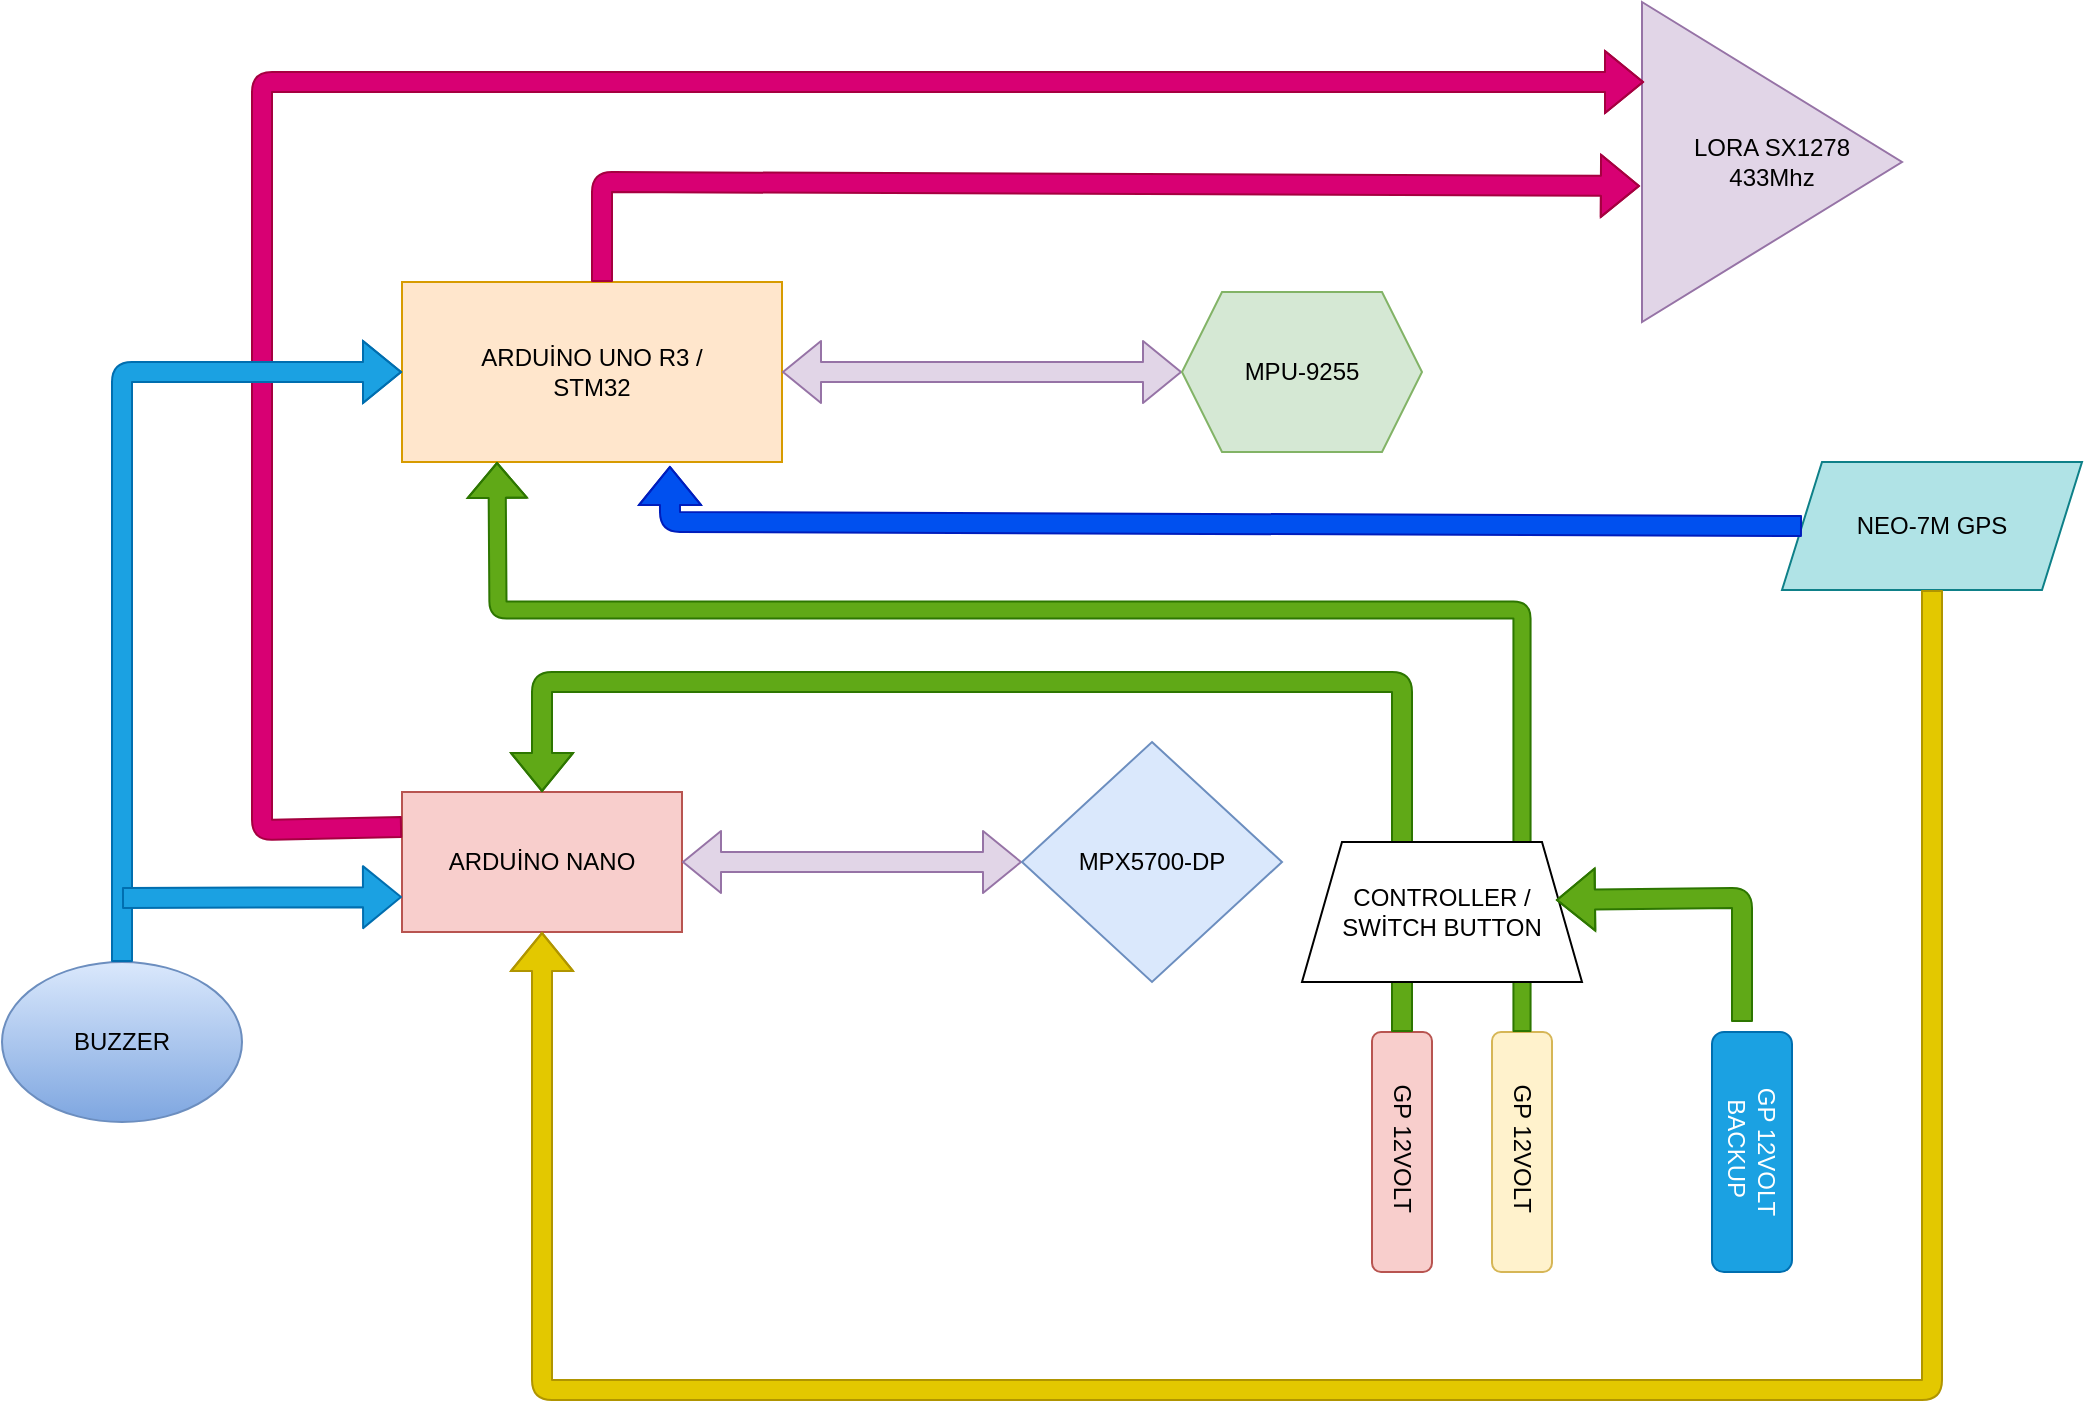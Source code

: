 <mxfile version="14.1.7" type="github">
  <diagram id="C5RBs43oDa-KdzZeNtuy" name="Page-1">
    <mxGraphModel dx="1426" dy="800" grid="1" gridSize="10" guides="1" tooltips="1" connect="1" arrows="1" fold="1" page="1" pageScale="1" pageWidth="1169" pageHeight="827" math="0" shadow="0">
      <root>
        <mxCell id="WIyWlLk6GJQsqaUBKTNV-0" />
        <mxCell id="WIyWlLk6GJQsqaUBKTNV-1" parent="WIyWlLk6GJQsqaUBKTNV-0" />
        <mxCell id="Exdp0D_Jqlo79DNGX629-0" value="ARDUİNO UNO R3 / &lt;br&gt;STM32" style="rounded=0;whiteSpace=wrap;html=1;align=center;fillColor=#ffe6cc;strokeColor=#d79b00;" parent="WIyWlLk6GJQsqaUBKTNV-1" vertex="1">
          <mxGeometry x="220" y="256" width="190" height="90" as="geometry" />
        </mxCell>
        <mxCell id="Exdp0D_Jqlo79DNGX629-1" value="" style="shape=flexArrow;endArrow=classic;startArrow=classic;html=1;fillColor=#e1d5e7;strokeColor=#9673a6;exitX=1;exitY=0.5;exitDx=0;exitDy=0;entryX=0;entryY=0.5;entryDx=0;entryDy=0;" parent="WIyWlLk6GJQsqaUBKTNV-1" source="Exdp0D_Jqlo79DNGX629-0" target="Exdp0D_Jqlo79DNGX629-2" edge="1">
          <mxGeometry width="50" height="50" relative="1" as="geometry">
            <mxPoint x="424" y="300.5" as="sourcePoint" />
            <mxPoint x="594" y="300.5" as="targetPoint" />
          </mxGeometry>
        </mxCell>
        <mxCell id="Exdp0D_Jqlo79DNGX629-2" value="MPU-9255" style="shape=hexagon;perimeter=hexagonPerimeter2;whiteSpace=wrap;html=1;fixedSize=1;fillColor=#d5e8d4;strokeColor=#82b366;" parent="WIyWlLk6GJQsqaUBKTNV-1" vertex="1">
          <mxGeometry x="610" y="261" width="120" height="80" as="geometry" />
        </mxCell>
        <mxCell id="Exdp0D_Jqlo79DNGX629-3" value="ARDUİNO NANO" style="rounded=0;whiteSpace=wrap;html=1;fillColor=#f8cecc;strokeColor=#b85450;" parent="WIyWlLk6GJQsqaUBKTNV-1" vertex="1">
          <mxGeometry x="220" y="511" width="140" height="70" as="geometry" />
        </mxCell>
        <mxCell id="Exdp0D_Jqlo79DNGX629-4" value="" style="shape=flexArrow;endArrow=classic;startArrow=classic;html=1;fillColor=#e1d5e7;strokeColor=#9673a6;exitX=1;exitY=0.5;exitDx=0;exitDy=0;entryX=0;entryY=0.5;entryDx=0;entryDy=0;" parent="WIyWlLk6GJQsqaUBKTNV-1" source="Exdp0D_Jqlo79DNGX629-3" target="Exdp0D_Jqlo79DNGX629-5" edge="1">
          <mxGeometry width="50" height="50" relative="1" as="geometry">
            <mxPoint x="380" y="546" as="sourcePoint" />
            <mxPoint x="510" y="546" as="targetPoint" />
          </mxGeometry>
        </mxCell>
        <mxCell id="Exdp0D_Jqlo79DNGX629-5" value="MPX5700-DP" style="rhombus;whiteSpace=wrap;html=1;fillColor=#dae8fc;strokeColor=#6c8ebf;" parent="WIyWlLk6GJQsqaUBKTNV-1" vertex="1">
          <mxGeometry x="530" y="486" width="130" height="120" as="geometry" />
        </mxCell>
        <mxCell id="Exdp0D_Jqlo79DNGX629-6" value="GP 12VOLT&amp;nbsp;" style="rounded=1;whiteSpace=wrap;html=1;rotation=90;fillColor=#f8cecc;strokeColor=#b85450;" parent="WIyWlLk6GJQsqaUBKTNV-1" vertex="1">
          <mxGeometry x="660" y="676" width="120" height="30" as="geometry" />
        </mxCell>
        <mxCell id="Exdp0D_Jqlo79DNGX629-7" value="GP 12VOLT BACKUP&amp;nbsp;" style="rounded=1;whiteSpace=wrap;html=1;rotation=90;fillColor=#1ba1e2;strokeColor=#006EAF;fontColor=#ffffff;" parent="WIyWlLk6GJQsqaUBKTNV-1" vertex="1">
          <mxGeometry x="835" y="671" width="120" height="40" as="geometry" />
        </mxCell>
        <mxCell id="Exdp0D_Jqlo79DNGX629-8" value="GP 12VOLT&amp;nbsp;" style="rounded=1;whiteSpace=wrap;html=1;rotation=90;fillColor=#fff2cc;strokeColor=#d6b656;" parent="WIyWlLk6GJQsqaUBKTNV-1" vertex="1">
          <mxGeometry x="720" y="676" width="120" height="30" as="geometry" />
        </mxCell>
        <mxCell id="Exdp0D_Jqlo79DNGX629-10" value="" style="shape=flexArrow;endArrow=classic;html=1;entryX=0.5;entryY=0;entryDx=0;entryDy=0;exitX=0;exitY=0.5;exitDx=0;exitDy=0;fillColor=#60a917;strokeColor=#2D7600;" parent="WIyWlLk6GJQsqaUBKTNV-1" source="Exdp0D_Jqlo79DNGX629-6" target="Exdp0D_Jqlo79DNGX629-3" edge="1">
          <mxGeometry width="50" height="50" relative="1" as="geometry">
            <mxPoint x="720" y="541" as="sourcePoint" />
            <mxPoint x="290" y="456" as="targetPoint" />
            <Array as="points">
              <mxPoint x="720" y="456" />
              <mxPoint x="290" y="456" />
            </Array>
          </mxGeometry>
        </mxCell>
        <mxCell id="Exdp0D_Jqlo79DNGX629-11" value="" style="shape=flexArrow;endArrow=classic;html=1;width=8.571;endSize=5.474;exitX=0;exitY=0.5;exitDx=0;exitDy=0;entryX=0.25;entryY=1;entryDx=0;entryDy=0;fillColor=#60a917;strokeColor=#2D7600;" parent="WIyWlLk6GJQsqaUBKTNV-1" source="Exdp0D_Jqlo79DNGX629-8" target="Exdp0D_Jqlo79DNGX629-0" edge="1">
          <mxGeometry width="50" height="50" relative="1" as="geometry">
            <mxPoint x="780" y="546" as="sourcePoint" />
            <mxPoint x="352" y="345" as="targetPoint" />
            <Array as="points">
              <mxPoint x="780" y="420" />
              <mxPoint x="268" y="420" />
            </Array>
          </mxGeometry>
        </mxCell>
        <mxCell id="Exdp0D_Jqlo79DNGX629-12" value="CONTROLLER /&lt;br&gt;SWİTCH BUTTON" style="shape=trapezoid;perimeter=trapezoidPerimeter;whiteSpace=wrap;html=1;fixedSize=1;" parent="WIyWlLk6GJQsqaUBKTNV-1" vertex="1">
          <mxGeometry x="670" y="536" width="140" height="70" as="geometry" />
        </mxCell>
        <mxCell id="Exdp0D_Jqlo79DNGX629-14" value="" style="shape=flexArrow;endArrow=classic;html=1;entryX=0.907;entryY=0.414;entryDx=0;entryDy=0;entryPerimeter=0;fillColor=#60a917;strokeColor=#2D7600;" parent="WIyWlLk6GJQsqaUBKTNV-1" target="Exdp0D_Jqlo79DNGX629-12" edge="1">
          <mxGeometry width="50" height="50" relative="1" as="geometry">
            <mxPoint x="890" y="626" as="sourcePoint" />
            <mxPoint x="890" y="556" as="targetPoint" />
            <Array as="points">
              <mxPoint x="890" y="564" />
            </Array>
          </mxGeometry>
        </mxCell>
        <mxCell id="PUYt1ISYQp2vx8AC4LFO-0" value="LORA SX1278&lt;br&gt;433Mhz" style="triangle;whiteSpace=wrap;html=1;fillColor=#e1d5e7;strokeColor=#9673a6;" parent="WIyWlLk6GJQsqaUBKTNV-1" vertex="1">
          <mxGeometry x="840" y="116" width="130" height="160" as="geometry" />
        </mxCell>
        <mxCell id="PUYt1ISYQp2vx8AC4LFO-1" value="" style="shape=flexArrow;endArrow=classic;html=1;exitX=0;exitY=0.25;exitDx=0;exitDy=0;fillColor=#d80073;strokeColor=#A50040;" parent="WIyWlLk6GJQsqaUBKTNV-1" source="Exdp0D_Jqlo79DNGX629-3" edge="1">
          <mxGeometry width="50" height="50" relative="1" as="geometry">
            <mxPoint x="270" y="596" as="sourcePoint" />
            <mxPoint x="841" y="156" as="targetPoint" />
            <Array as="points">
              <mxPoint x="150" y="530" />
              <mxPoint x="150" y="156" />
              <mxPoint x="590" y="156" />
              <mxPoint x="820" y="156" />
            </Array>
          </mxGeometry>
        </mxCell>
        <mxCell id="PUYt1ISYQp2vx8AC4LFO-2" value="" style="shape=flexArrow;endArrow=classic;html=1;entryX=-0.008;entryY=0.575;entryDx=0;entryDy=0;entryPerimeter=0;fillColor=#d80073;strokeColor=#A50040;" parent="WIyWlLk6GJQsqaUBKTNV-1" target="PUYt1ISYQp2vx8AC4LFO-0" edge="1">
          <mxGeometry width="50" height="50" relative="1" as="geometry">
            <mxPoint x="320" y="256" as="sourcePoint" />
            <mxPoint x="830" y="206" as="targetPoint" />
            <Array as="points">
              <mxPoint x="320" y="206" />
            </Array>
          </mxGeometry>
        </mxCell>
        <mxCell id="Rgr4cYeZn-ZTJXvtwBY7-2" value="NEO-7M GPS" style="shape=parallelogram;perimeter=parallelogramPerimeter;whiteSpace=wrap;html=1;fixedSize=1;fillColor=#b0e3e6;strokeColor=#0e8088;" parent="WIyWlLk6GJQsqaUBKTNV-1" vertex="1">
          <mxGeometry x="910" y="346" width="150" height="64" as="geometry" />
        </mxCell>
        <mxCell id="Rgr4cYeZn-ZTJXvtwBY7-3" value="" style="shape=flexArrow;endArrow=classic;html=1;entryX=0.705;entryY=1.022;entryDx=0;entryDy=0;exitX=0;exitY=0.5;exitDx=0;exitDy=0;entryPerimeter=0;fillColor=#0050ef;strokeColor=#001DBC;" parent="WIyWlLk6GJQsqaUBKTNV-1" source="Rgr4cYeZn-ZTJXvtwBY7-2" target="Exdp0D_Jqlo79DNGX629-0" edge="1">
          <mxGeometry width="50" height="50" relative="1" as="geometry">
            <mxPoint x="560" y="430" as="sourcePoint" />
            <mxPoint x="610" y="380" as="targetPoint" />
            <Array as="points">
              <mxPoint x="354" y="376" />
            </Array>
          </mxGeometry>
        </mxCell>
        <mxCell id="Rgr4cYeZn-ZTJXvtwBY7-10" value="" style="shape=flexArrow;endArrow=classic;html=1;exitX=0.5;exitY=1;exitDx=0;exitDy=0;entryX=0.5;entryY=1;entryDx=0;entryDy=0;fillColor=#e3c800;strokeColor=#B09500;" parent="WIyWlLk6GJQsqaUBKTNV-1" source="Rgr4cYeZn-ZTJXvtwBY7-2" target="Exdp0D_Jqlo79DNGX629-3" edge="1">
          <mxGeometry width="50" height="50" relative="1" as="geometry">
            <mxPoint x="990" y="520" as="sourcePoint" />
            <mxPoint x="980" y="810" as="targetPoint" />
            <Array as="points">
              <mxPoint x="985" y="810" />
              <mxPoint x="290" y="810" />
            </Array>
          </mxGeometry>
        </mxCell>
        <mxCell id="Rgr4cYeZn-ZTJXvtwBY7-11" value="BUZZER" style="ellipse;whiteSpace=wrap;html=1;gradientColor=#7ea6e0;fillColor=#dae8fc;strokeColor=#6c8ebf;" parent="WIyWlLk6GJQsqaUBKTNV-1" vertex="1">
          <mxGeometry x="20" y="596" width="120" height="80" as="geometry" />
        </mxCell>
        <mxCell id="Rgr4cYeZn-ZTJXvtwBY7-12" value="" style="shape=flexArrow;endArrow=classic;html=1;exitX=0.5;exitY=0;exitDx=0;exitDy=0;entryX=0;entryY=0.5;entryDx=0;entryDy=0;fillColor=#1ba1e2;strokeColor=#006EAF;" parent="WIyWlLk6GJQsqaUBKTNV-1" source="Rgr4cYeZn-ZTJXvtwBY7-11" target="Exdp0D_Jqlo79DNGX629-0" edge="1">
          <mxGeometry width="50" height="50" relative="1" as="geometry">
            <mxPoint x="70" y="571" as="sourcePoint" />
            <mxPoint x="80" y="280" as="targetPoint" />
            <Array as="points">
              <mxPoint x="80" y="301" />
            </Array>
          </mxGeometry>
        </mxCell>
        <mxCell id="Rgr4cYeZn-ZTJXvtwBY7-13" value="" style="shape=flexArrow;endArrow=classic;html=1;entryX=0;entryY=0.75;entryDx=0;entryDy=0;fillColor=#1ba1e2;strokeColor=#006EAF;" parent="WIyWlLk6GJQsqaUBKTNV-1" target="Exdp0D_Jqlo79DNGX629-3" edge="1">
          <mxGeometry width="50" height="50" relative="1" as="geometry">
            <mxPoint x="80" y="564" as="sourcePoint" />
            <mxPoint x="190" y="620" as="targetPoint" />
          </mxGeometry>
        </mxCell>
      </root>
    </mxGraphModel>
  </diagram>
</mxfile>
